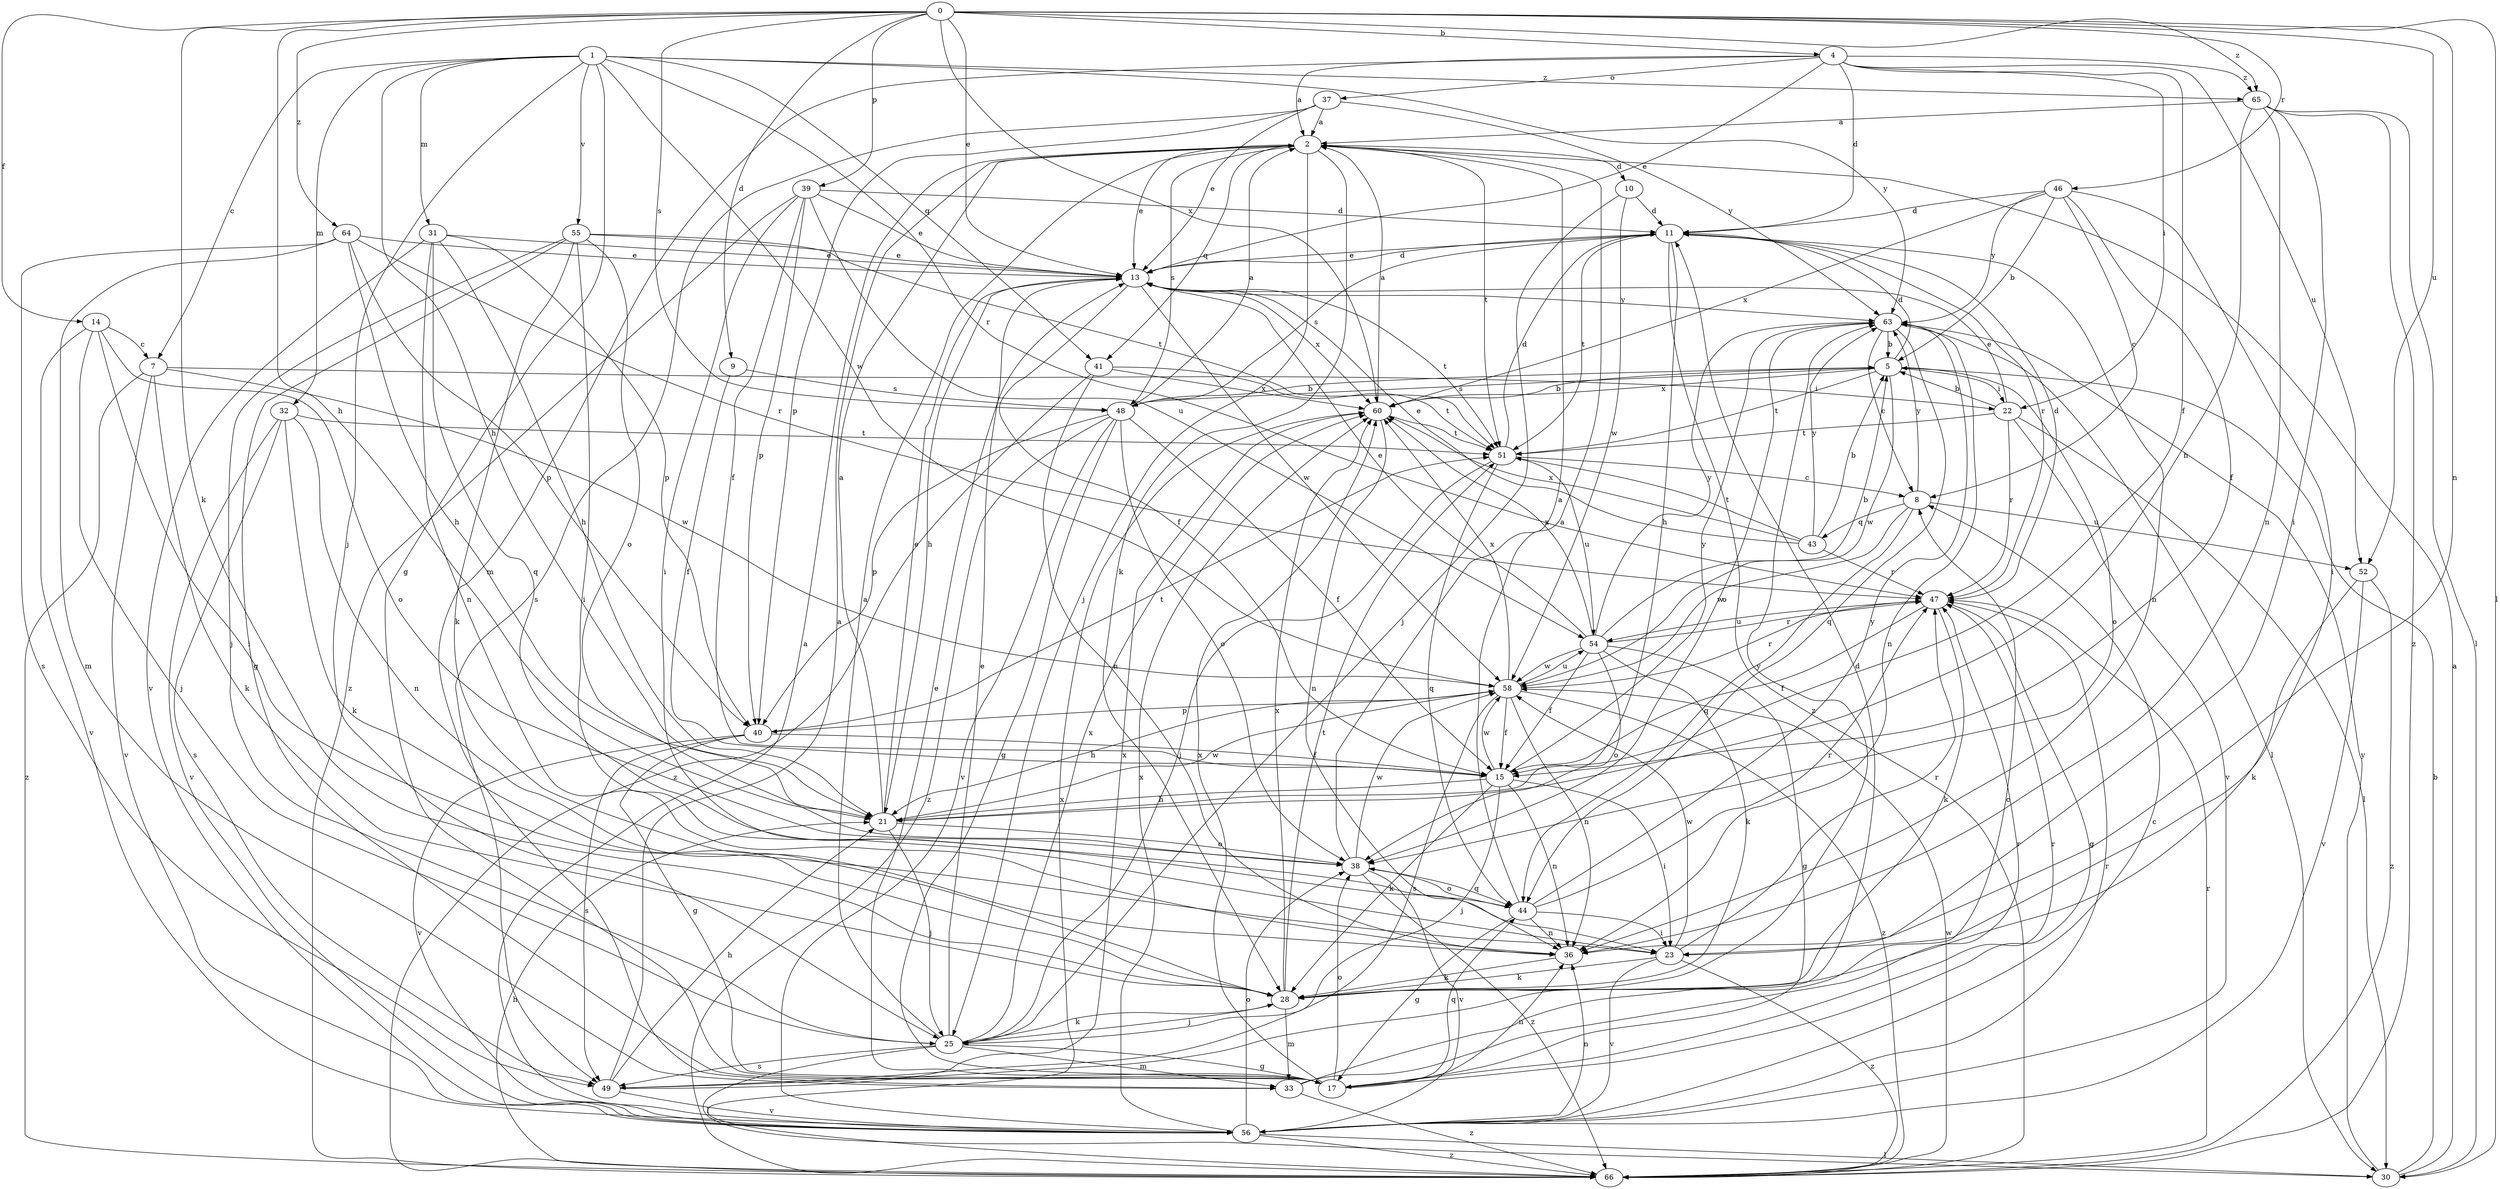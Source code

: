strict digraph  {
0;
1;
2;
4;
5;
7;
8;
9;
10;
11;
13;
14;
15;
17;
21;
22;
23;
25;
28;
30;
31;
32;
33;
36;
37;
38;
39;
40;
41;
43;
44;
46;
47;
48;
49;
51;
52;
54;
55;
56;
58;
60;
63;
64;
65;
66;
0 -> 4  [label=b];
0 -> 9  [label=d];
0 -> 13  [label=e];
0 -> 14  [label=f];
0 -> 21  [label=h];
0 -> 28  [label=k];
0 -> 30  [label=l];
0 -> 36  [label=n];
0 -> 39  [label=p];
0 -> 46  [label=r];
0 -> 48  [label=s];
0 -> 52  [label=u];
0 -> 60  [label=x];
0 -> 64  [label=z];
0 -> 65  [label=z];
1 -> 7  [label=c];
1 -> 17  [label=g];
1 -> 21  [label=h];
1 -> 25  [label=j];
1 -> 31  [label=m];
1 -> 32  [label=m];
1 -> 41  [label=q];
1 -> 47  [label=r];
1 -> 55  [label=v];
1 -> 58  [label=w];
1 -> 63  [label=y];
1 -> 65  [label=z];
2 -> 10  [label=d];
2 -> 13  [label=e];
2 -> 25  [label=j];
2 -> 28  [label=k];
2 -> 41  [label=q];
2 -> 48  [label=s];
2 -> 51  [label=t];
4 -> 2  [label=a];
4 -> 11  [label=d];
4 -> 13  [label=e];
4 -> 15  [label=f];
4 -> 22  [label=i];
4 -> 33  [label=m];
4 -> 37  [label=o];
4 -> 52  [label=u];
4 -> 65  [label=z];
5 -> 11  [label=d];
5 -> 22  [label=i];
5 -> 38  [label=o];
5 -> 48  [label=s];
5 -> 51  [label=t];
5 -> 58  [label=w];
5 -> 60  [label=x];
7 -> 22  [label=i];
7 -> 28  [label=k];
7 -> 56  [label=v];
7 -> 58  [label=w];
7 -> 66  [label=z];
8 -> 43  [label=q];
8 -> 44  [label=q];
8 -> 52  [label=u];
8 -> 58  [label=w];
8 -> 63  [label=y];
9 -> 15  [label=f];
9 -> 48  [label=s];
10 -> 11  [label=d];
10 -> 25  [label=j];
10 -> 58  [label=w];
11 -> 13  [label=e];
11 -> 21  [label=h];
11 -> 36  [label=n];
11 -> 47  [label=r];
11 -> 48  [label=s];
11 -> 51  [label=t];
11 -> 66  [label=z];
13 -> 11  [label=d];
13 -> 15  [label=f];
13 -> 21  [label=h];
13 -> 51  [label=t];
13 -> 58  [label=w];
13 -> 60  [label=x];
13 -> 63  [label=y];
14 -> 7  [label=c];
14 -> 23  [label=i];
14 -> 25  [label=j];
14 -> 38  [label=o];
14 -> 56  [label=v];
15 -> 21  [label=h];
15 -> 23  [label=i];
15 -> 25  [label=j];
15 -> 28  [label=k];
15 -> 36  [label=n];
15 -> 58  [label=w];
15 -> 63  [label=y];
17 -> 13  [label=e];
17 -> 36  [label=n];
17 -> 38  [label=o];
17 -> 44  [label=q];
17 -> 47  [label=r];
17 -> 60  [label=x];
21 -> 2  [label=a];
21 -> 13  [label=e];
21 -> 25  [label=j];
21 -> 38  [label=o];
21 -> 58  [label=w];
22 -> 5  [label=b];
22 -> 13  [label=e];
22 -> 30  [label=l];
22 -> 47  [label=r];
22 -> 51  [label=t];
22 -> 56  [label=v];
23 -> 28  [label=k];
23 -> 47  [label=r];
23 -> 56  [label=v];
23 -> 58  [label=w];
23 -> 66  [label=z];
25 -> 2  [label=a];
25 -> 13  [label=e];
25 -> 17  [label=g];
25 -> 28  [label=k];
25 -> 30  [label=l];
25 -> 33  [label=m];
25 -> 49  [label=s];
25 -> 60  [label=x];
28 -> 25  [label=j];
28 -> 33  [label=m];
28 -> 51  [label=t];
28 -> 60  [label=x];
28 -> 63  [label=y];
30 -> 2  [label=a];
30 -> 5  [label=b];
30 -> 63  [label=y];
31 -> 13  [label=e];
31 -> 21  [label=h];
31 -> 36  [label=n];
31 -> 40  [label=p];
31 -> 44  [label=q];
31 -> 56  [label=v];
32 -> 28  [label=k];
32 -> 36  [label=n];
32 -> 49  [label=s];
32 -> 51  [label=t];
32 -> 56  [label=v];
33 -> 8  [label=c];
33 -> 47  [label=r];
33 -> 66  [label=z];
36 -> 28  [label=k];
37 -> 2  [label=a];
37 -> 13  [label=e];
37 -> 40  [label=p];
37 -> 49  [label=s];
37 -> 63  [label=y];
38 -> 2  [label=a];
38 -> 44  [label=q];
38 -> 56  [label=v];
38 -> 58  [label=w];
38 -> 66  [label=z];
39 -> 11  [label=d];
39 -> 13  [label=e];
39 -> 15  [label=f];
39 -> 23  [label=i];
39 -> 40  [label=p];
39 -> 54  [label=u];
39 -> 66  [label=z];
40 -> 15  [label=f];
40 -> 17  [label=g];
40 -> 49  [label=s];
40 -> 51  [label=t];
40 -> 56  [label=v];
41 -> 36  [label=n];
41 -> 51  [label=t];
41 -> 60  [label=x];
41 -> 66  [label=z];
43 -> 5  [label=b];
43 -> 13  [label=e];
43 -> 47  [label=r];
43 -> 51  [label=t];
43 -> 60  [label=x];
43 -> 63  [label=y];
44 -> 2  [label=a];
44 -> 17  [label=g];
44 -> 23  [label=i];
44 -> 36  [label=n];
44 -> 38  [label=o];
44 -> 47  [label=r];
44 -> 63  [label=y];
46 -> 5  [label=b];
46 -> 8  [label=c];
46 -> 11  [label=d];
46 -> 15  [label=f];
46 -> 23  [label=i];
46 -> 60  [label=x];
46 -> 63  [label=y];
47 -> 11  [label=d];
47 -> 15  [label=f];
47 -> 17  [label=g];
47 -> 28  [label=k];
47 -> 54  [label=u];
48 -> 2  [label=a];
48 -> 5  [label=b];
48 -> 15  [label=f];
48 -> 17  [label=g];
48 -> 38  [label=o];
48 -> 40  [label=p];
48 -> 56  [label=v];
48 -> 66  [label=z];
49 -> 2  [label=a];
49 -> 11  [label=d];
49 -> 21  [label=h];
49 -> 56  [label=v];
49 -> 60  [label=x];
51 -> 8  [label=c];
51 -> 11  [label=d];
51 -> 25  [label=j];
51 -> 44  [label=q];
51 -> 54  [label=u];
52 -> 28  [label=k];
52 -> 56  [label=v];
52 -> 66  [label=z];
54 -> 5  [label=b];
54 -> 13  [label=e];
54 -> 15  [label=f];
54 -> 17  [label=g];
54 -> 28  [label=k];
54 -> 38  [label=o];
54 -> 47  [label=r];
54 -> 58  [label=w];
54 -> 60  [label=x];
54 -> 63  [label=y];
55 -> 13  [label=e];
55 -> 17  [label=g];
55 -> 23  [label=i];
55 -> 25  [label=j];
55 -> 28  [label=k];
55 -> 38  [label=o];
55 -> 51  [label=t];
56 -> 2  [label=a];
56 -> 8  [label=c];
56 -> 30  [label=l];
56 -> 36  [label=n];
56 -> 38  [label=o];
56 -> 47  [label=r];
56 -> 60  [label=x];
56 -> 66  [label=z];
58 -> 15  [label=f];
58 -> 21  [label=h];
58 -> 36  [label=n];
58 -> 40  [label=p];
58 -> 47  [label=r];
58 -> 49  [label=s];
58 -> 54  [label=u];
58 -> 60  [label=x];
58 -> 66  [label=z];
60 -> 2  [label=a];
60 -> 5  [label=b];
60 -> 36  [label=n];
60 -> 51  [label=t];
63 -> 5  [label=b];
63 -> 8  [label=c];
63 -> 30  [label=l];
63 -> 36  [label=n];
63 -> 38  [label=o];
63 -> 44  [label=q];
64 -> 13  [label=e];
64 -> 21  [label=h];
64 -> 33  [label=m];
64 -> 40  [label=p];
64 -> 47  [label=r];
64 -> 49  [label=s];
65 -> 2  [label=a];
65 -> 21  [label=h];
65 -> 23  [label=i];
65 -> 30  [label=l];
65 -> 36  [label=n];
65 -> 66  [label=z];
66 -> 21  [label=h];
66 -> 47  [label=r];
66 -> 58  [label=w];
66 -> 60  [label=x];
}
